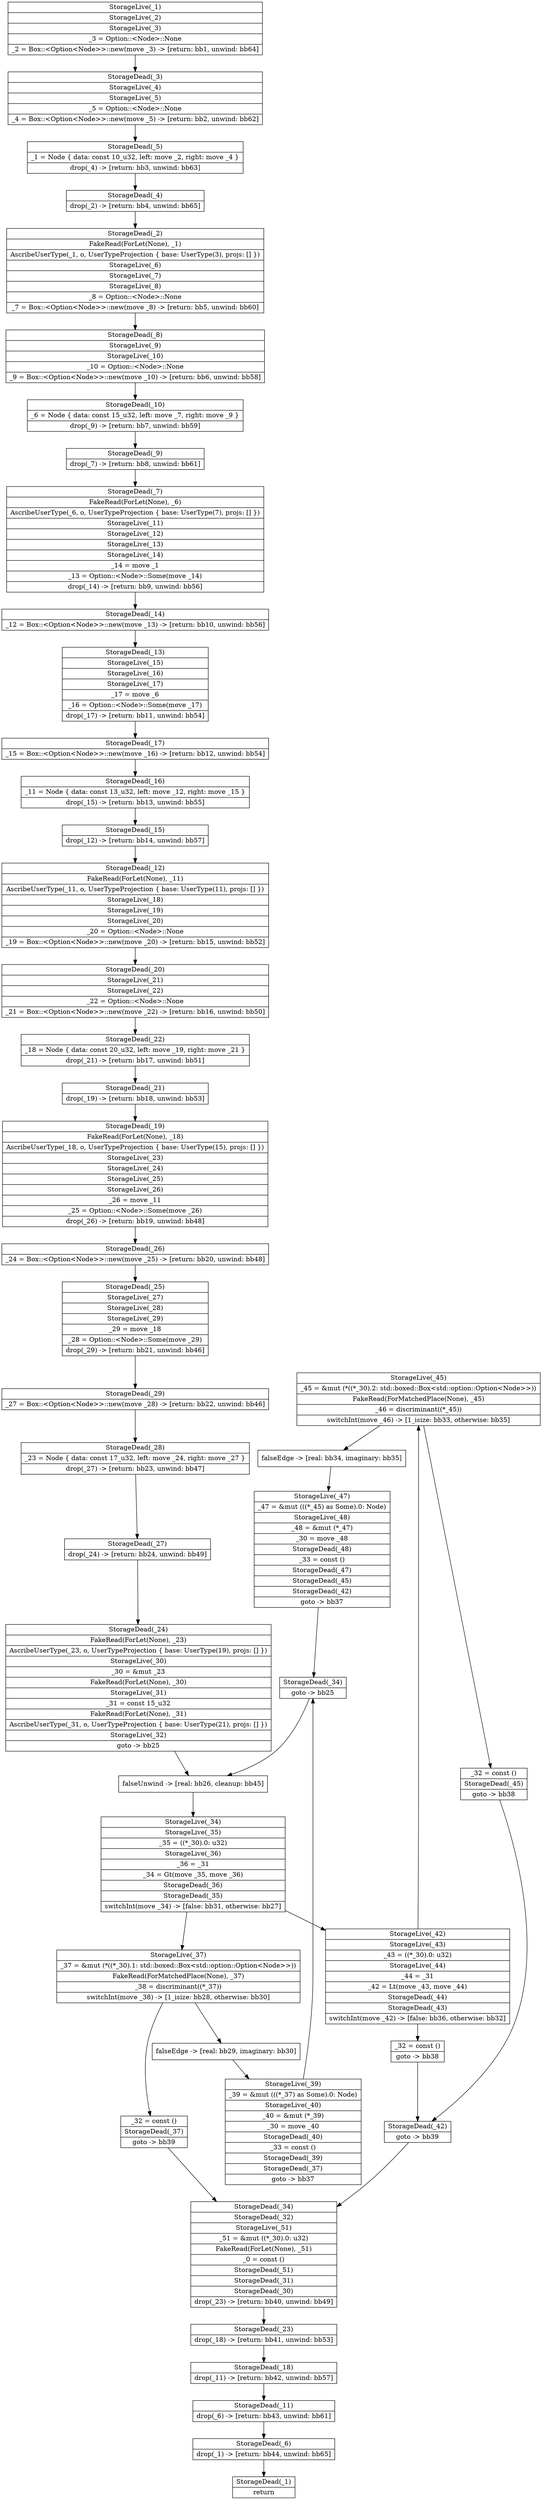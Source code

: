 digraph CFG {
rankdir=TB
44[shape=record, label="{StorageDead(_1) | return}"]
43[shape=record, label="{StorageDead(_6) | drop(_1) \-\> [return: bb44, unwind: bb65]}"]
42[shape=record, label="{StorageDead(_11) | drop(_6) \-\> [return: bb43, unwind: bb61]}"]
41[shape=record, label="{StorageDead(_18) | drop(_11) \-\> [return: bb42, unwind: bb57]}"]
40[shape=record, label="{StorageDead(_23) | drop(_18) \-\> [return: bb41, unwind: bb53]}"]
37[shape=record, label="{StorageDead(_34) | goto \-\> bb25}"]
34[shape=record, label="{StorageLive(_47) | _47 = &mut (((*_45) as Some).0: Node) | StorageLive(_48) | _48 = &mut (*_47) | _30 = move _48 | StorageDead(_48) | _33 = const () | StorageDead(_47) | StorageDead(_45) | StorageDead(_42) | goto \-\> bb37}"]
39[shape=record, label="{StorageDead(_34) | StorageDead(_32) | StorageLive(_51) | _51 = &mut ((*_30).0: u32) | FakeRead(ForLet(None), _51) | _0 = const () | StorageDead(_51) | StorageDead(_31) | StorageDead(_30) | drop(_23) \-\> [return: bb40, unwind: bb49]}"]
29[shape=record, label="{StorageLive(_39) | _39 = &mut (((*_37) as Some).0: Node) | StorageLive(_40) | _40 = &mut (*_39) | _30 = move _40 | StorageDead(_40) | _33 = const () | StorageDead(_39) | StorageDead(_37) | goto \-\> bb37}"]
35[shape=record, label="{_32 = const () | StorageDead(_45) | goto \-\> bb38}"]
33[shape=record, label="{falseEdge \-\> [real: bb34, imaginary: bb35]}"]
38[shape=record, label="{StorageDead(_42) | goto \-\> bb39}"]
30[shape=record, label="{_32 = const () | StorageDead(_37) | goto \-\> bb39}"]
28[shape=record, label="{falseEdge \-\> [real: bb29, imaginary: bb30]}"]
32[shape=record, label="{StorageLive(_45) | _45 = &mut (*((*_30).2: std::boxed::Box\<std::option::Option\<Node\>\>)) | FakeRead(ForMatchedPlace(None), _45) | _46 = discriminant((*_45)) | switchInt(move _46) \-\> [1_isize: bb33, otherwise: bb35]}"]
36[shape=record, label="{_32 = const () | goto \-\> bb38}"]
27[shape=record, label="{StorageLive(_37) | _37 = &mut (*((*_30).1: std::boxed::Box\<std::option::Option\<Node\>\>)) | FakeRead(ForMatchedPlace(None), _37) | _38 = discriminant((*_37)) | switchInt(move _38) \-\> [1_isize: bb28, otherwise: bb30]}"]
31[shape=record, label="{StorageLive(_42) | StorageLive(_43) | _43 = ((*_30).0: u32) | StorageLive(_44) | _44 = _31 | _42 = Lt(move _43, move _44) | StorageDead(_44) | StorageDead(_43) | switchInt(move _42) \-\> [false: bb36, otherwise: bb32]}"]
26[shape=record, label="{StorageLive(_34) | StorageLive(_35) | _35 = ((*_30).0: u32) | StorageLive(_36) | _36 = _31 | _34 = Gt(move _35, move _36) | StorageDead(_36) | StorageDead(_35) | switchInt(move _34) \-\> [false: bb31, otherwise: bb27]}"]
25[shape=record, label="{falseUnwind \-\> [real: bb26, cleanup: bb45]}"]
24[shape=record, label="{StorageDead(_24) | FakeRead(ForLet(None), _23) | AscribeUserType(_23, o, UserTypeProjection \{ base: UserType(19), projs: [] \}) | StorageLive(_30) | _30 = &mut _23 | FakeRead(ForLet(None), _30) | StorageLive(_31) | _31 = const 15_u32 | FakeRead(ForLet(None), _31) | AscribeUserType(_31, o, UserTypeProjection \{ base: UserType(21), projs: [] \}) | StorageLive(_32) | goto \-\> bb25}"]
23[shape=record, label="{StorageDead(_27) | drop(_24) \-\> [return: bb24, unwind: bb49]}"]
22[shape=record, label="{StorageDead(_28) | _23 = Node \{ data: const 17_u32, left: move _24, right: move _27 \} | drop(_27) \-\> [return: bb23, unwind: bb47]}"]
21[shape=record, label="{StorageDead(_29) | _27 = Box::\<Option\<Node\>\>::new(move _28) \-\> [return: bb22, unwind: bb46]}"]
20[shape=record, label="{StorageDead(_25) | StorageLive(_27) | StorageLive(_28) | StorageLive(_29) | _29 = move _18 | _28 = Option::\<Node\>::Some(move _29) | drop(_29) \-\> [return: bb21, unwind: bb46]}"]
19[shape=record, label="{StorageDead(_26) | _24 = Box::\<Option\<Node\>\>::new(move _25) \-\> [return: bb20, unwind: bb48]}"]
18[shape=record, label="{StorageDead(_19) | FakeRead(ForLet(None), _18) | AscribeUserType(_18, o, UserTypeProjection \{ base: UserType(15), projs: [] \}) | StorageLive(_23) | StorageLive(_24) | StorageLive(_25) | StorageLive(_26) | _26 = move _11 | _25 = Option::\<Node\>::Some(move _26) | drop(_26) \-\> [return: bb19, unwind: bb48]}"]
17[shape=record, label="{StorageDead(_21) | drop(_19) \-\> [return: bb18, unwind: bb53]}"]
16[shape=record, label="{StorageDead(_22) | _18 = Node \{ data: const 20_u32, left: move _19, right: move _21 \} | drop(_21) \-\> [return: bb17, unwind: bb51]}"]
15[shape=record, label="{StorageDead(_20) | StorageLive(_21) | StorageLive(_22) | _22 = Option::\<Node\>::None | _21 = Box::\<Option\<Node\>\>::new(move _22) \-\> [return: bb16, unwind: bb50]}"]
14[shape=record, label="{StorageDead(_12) | FakeRead(ForLet(None), _11) | AscribeUserType(_11, o, UserTypeProjection \{ base: UserType(11), projs: [] \}) | StorageLive(_18) | StorageLive(_19) | StorageLive(_20) | _20 = Option::\<Node\>::None | _19 = Box::\<Option\<Node\>\>::new(move _20) \-\> [return: bb15, unwind: bb52]}"]
13[shape=record, label="{StorageDead(_15) | drop(_12) \-\> [return: bb14, unwind: bb57]}"]
12[shape=record, label="{StorageDead(_16) | _11 = Node \{ data: const 13_u32, left: move _12, right: move _15 \} | drop(_15) \-\> [return: bb13, unwind: bb55]}"]
11[shape=record, label="{StorageDead(_17) | _15 = Box::\<Option\<Node\>\>::new(move _16) \-\> [return: bb12, unwind: bb54]}"]
10[shape=record, label="{StorageDead(_13) | StorageLive(_15) | StorageLive(_16) | StorageLive(_17) | _17 = move _6 | _16 = Option::\<Node\>::Some(move _17) | drop(_17) \-\> [return: bb11, unwind: bb54]}"]
9[shape=record, label="{StorageDead(_14) | _12 = Box::\<Option\<Node\>\>::new(move _13) \-\> [return: bb10, unwind: bb56]}"]
8[shape=record, label="{StorageDead(_7) | FakeRead(ForLet(None), _6) | AscribeUserType(_6, o, UserTypeProjection \{ base: UserType(7), projs: [] \}) | StorageLive(_11) | StorageLive(_12) | StorageLive(_13) | StorageLive(_14) | _14 = move _1 | _13 = Option::\<Node\>::Some(move _14) | drop(_14) \-\> [return: bb9, unwind: bb56]}"]
7[shape=record, label="{StorageDead(_9) | drop(_7) \-\> [return: bb8, unwind: bb61]}"]
6[shape=record, label="{StorageDead(_10) | _6 = Node \{ data: const 15_u32, left: move _7, right: move _9 \} | drop(_9) \-\> [return: bb7, unwind: bb59]}"]
5[shape=record, label="{StorageDead(_8) | StorageLive(_9) | StorageLive(_10) | _10 = Option::\<Node\>::None | _9 = Box::\<Option\<Node\>\>::new(move _10) \-\> [return: bb6, unwind: bb58]}"]
4[shape=record, label="{StorageDead(_2) | FakeRead(ForLet(None), _1) | AscribeUserType(_1, o, UserTypeProjection \{ base: UserType(3), projs: [] \}) | StorageLive(_6) | StorageLive(_7) | StorageLive(_8) | _8 = Option::\<Node\>::None | _7 = Box::\<Option\<Node\>\>::new(move _8) \-\> [return: bb5, unwind: bb60]}"]
3[shape=record, label="{StorageDead(_4) | drop(_2) \-\> [return: bb4, unwind: bb65]}"]
2[shape=record, label="{StorageDead(_5) | _1 = Node \{ data: const 10_u32, left: move _2, right: move _4 \} | drop(_4) \-\> [return: bb3, unwind: bb63]}"]
1[shape=record, label="{StorageDead(_3) | StorageLive(_4) | StorageLive(_5) | _5 = Option::\<Node\>::None | _4 = Box::\<Option\<Node\>\>::new(move _5) \-\> [return: bb2, unwind: bb62]}"]
0[shape=record, label="{StorageLive(_1) | StorageLive(_2) | StorageLive(_3) | _3 = Option::\<Node\>::None | _2 = Box::\<Option\<Node\>\>::new(move _3) \-\> [return: bb1, unwind: bb64]}"]
0 -> 1
1 -> 2
2 -> 3
3 -> 4
4 -> 5
5 -> 6
6 -> 7
7 -> 8
8 -> 9
9 -> 10
10 -> 11
11 -> 12
12 -> 13
13 -> 14
14 -> 15
15 -> 16
16 -> 17
17 -> 18
18 -> 19
19 -> 20
20 -> 21
21 -> 22
22 -> 23
23 -> 24
24 -> 25
25 -> 26
26 -> 31
26 -> 27
31 -> 36
31 -> 32
27 -> 28
27 -> 30
36 -> 38
32 -> 33
32 -> 35
28 -> 29
30 -> 39
38 -> 39
33 -> 34
35 -> 38
29 -> 37
39 -> 40
34 -> 37
37 -> 25
40 -> 41
41 -> 42
42 -> 43
43 -> 44
}
